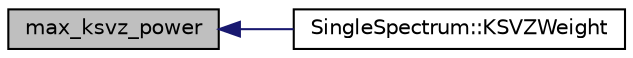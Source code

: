 digraph "max_ksvz_power"
{
  edge [fontname="Helvetica",fontsize="10",labelfontname="Helvetica",labelfontsize="10"];
  node [fontname="Helvetica",fontsize="10",shape=record];
  rankdir="LR";
  Node1 [label="max_ksvz_power",height=0.2,width=0.4,color="black", fillcolor="grey75", style="filled", fontcolor="black"];
  Node1 -> Node2 [dir="back",color="midnightblue",fontsize="10",style="solid",fontname="Helvetica"];
  Node2 [label="SingleSpectrum::KSVZWeight",height=0.2,width=0.4,color="black", fillcolor="white", style="filled",URL="$class_single_spectrum.html#aff7c0ae4597282530e2e7bfbab305dcf",tooltip="Convert spectrum from units of Excess power to units of . "];
}
